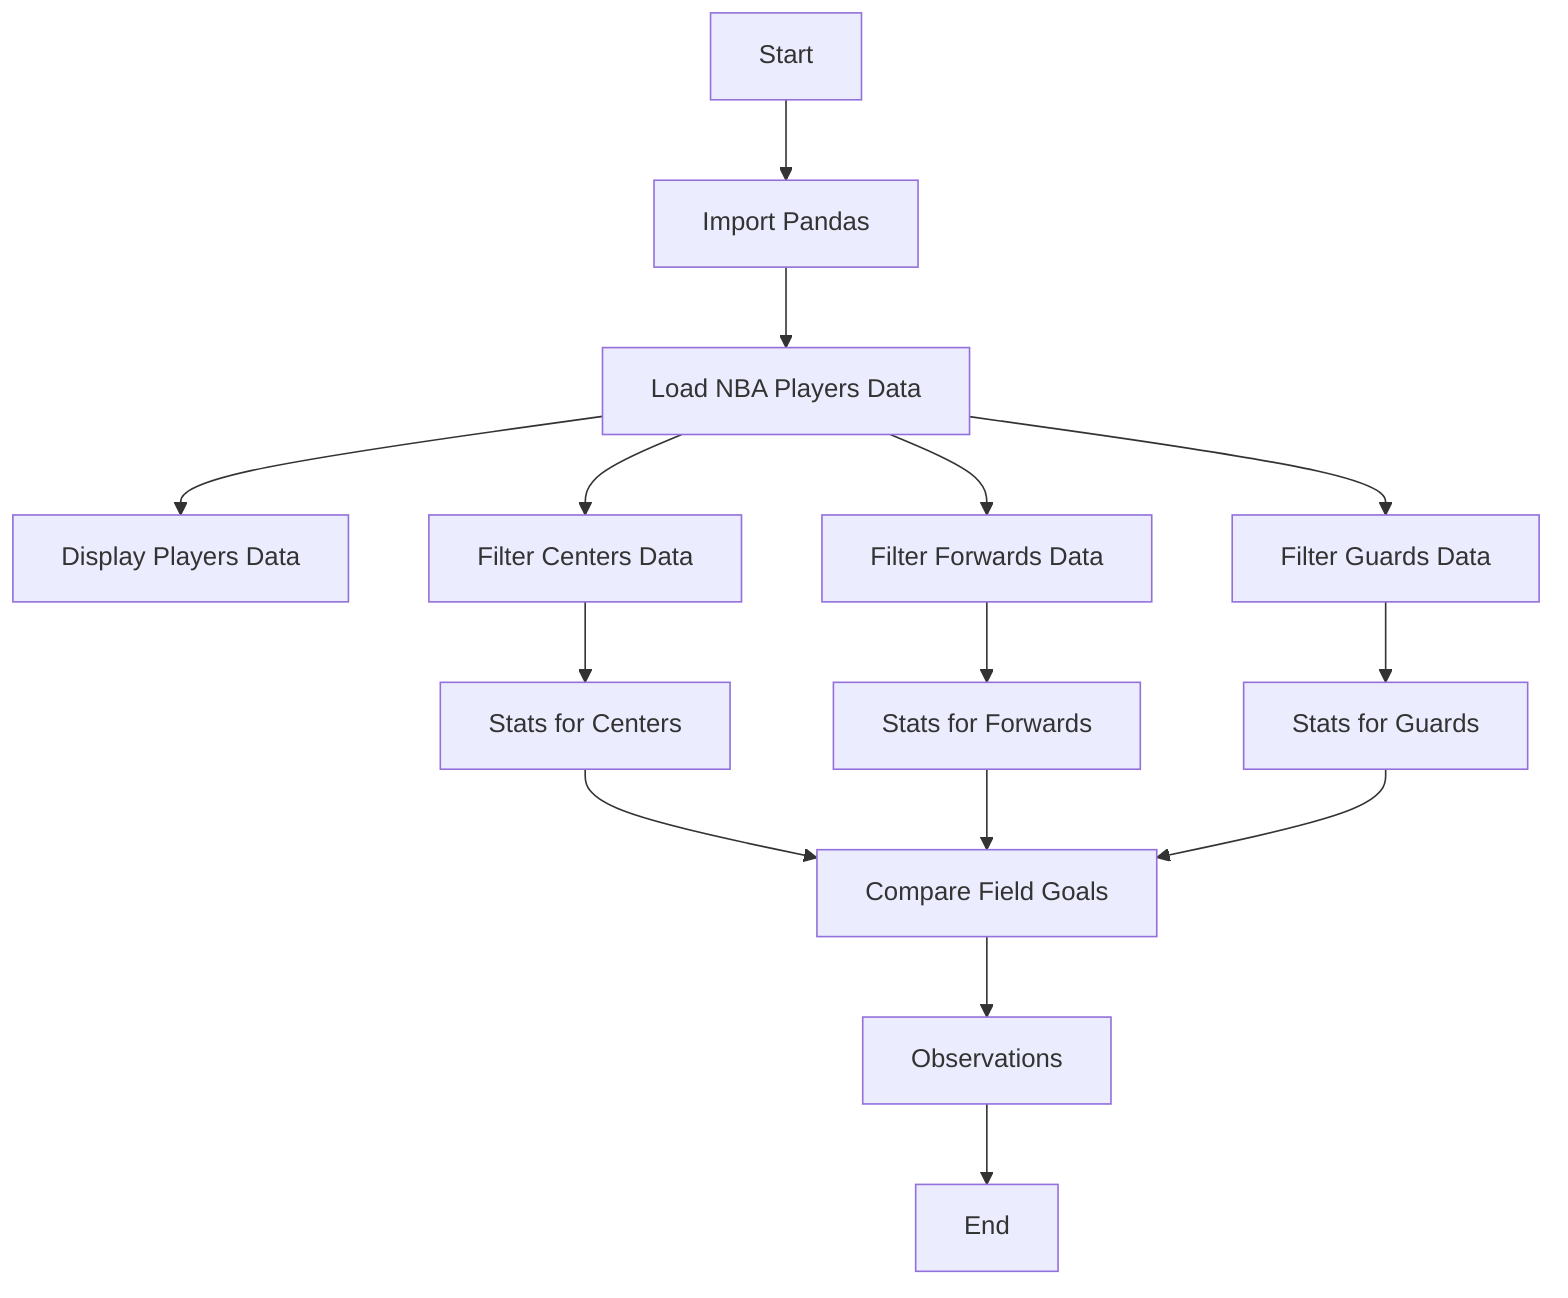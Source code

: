 flowchart TD
    A[Start] --> B[Import Pandas]
    %% B node represents the importation of Pandas library
    B --> C[Load NBA Players Data]
    %% C node represents loading data from a CSV file into players DataFrame
    C --> D[Display Players Data]
    %% D node represents displaying first rows and summary stats of the players DataFrame
    C --> E[Filter Guards Data]
    %% E node represents creation of guards DataFrame by filtering players
    C --> F[Filter Forwards Data]
    %% F node represents creation of forwards DataFrame by filtering players
    C --> G[Filter Centers Data]
    %% G node represents creation of centers DataFrame by filtering players
    E --> H[Stats for Guards]
    %% H node displays summary statistics for the guards DataFrame
    F --> I[Stats for Forwards]
    %% I node displays summary statistics for the forwards DataFrame
    G --> J[Stats for Centers]
    %% J node displays summary statistics for the centers DataFrame
    J --> K[Compare Field Goals]
    %% K node represents comparing field goals between different positions
    I --> K
    H --> K
    K --> L[Observations]
    %% L node represents making observations based on the data analysis of field goals] 
    L --> M[End]
    %% M node represents the end of the analysis
